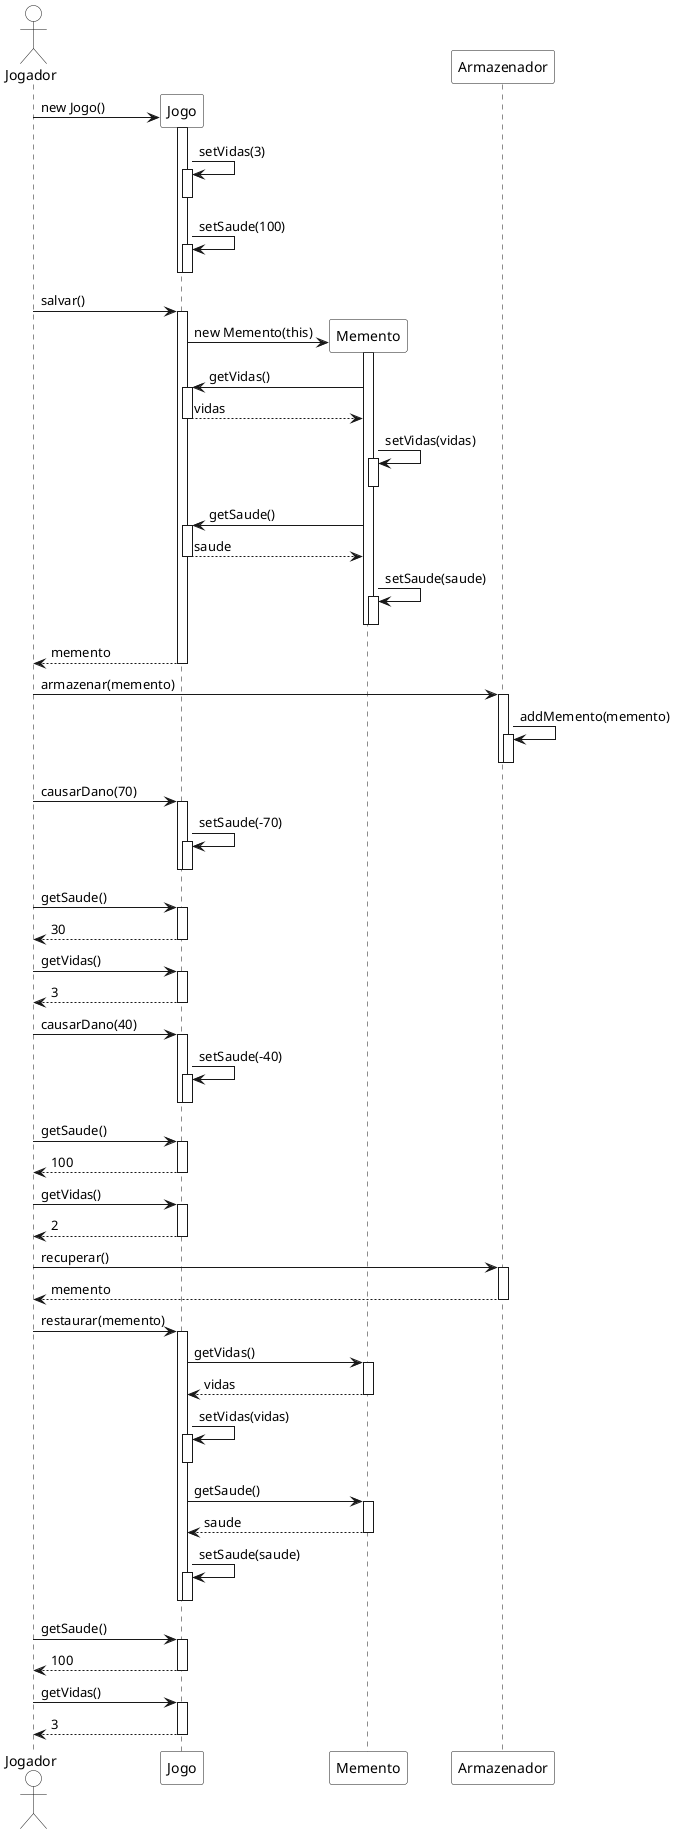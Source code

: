 @startuml
skinparam ActorBackgroundColor white
skinparam ParticipantBackgroundColor white

actor Jogador as jogador
participant Jogo as jogo
participant Memento as memento
participant Armazenador as armazenador


jogador -> jogo **: new Jogo()
activate jogo
	jogo -> jogo ++: setVidas(3)
	deactivate

	jogo -> jogo ++: setSaude(100)
	deactivate
deactivate

jogador -> jogo ++: salvar()
	jogo -> memento **: new Memento(this)
	activate memento
	
		memento -> jogo ++: getVidas()
		return vidas
		
		memento -> memento ++: setVidas(vidas)
		deactivate
		
		memento -> jogo ++: getSaude()
		return saude
		
		memento -> memento ++: setSaude(saude)
		deactivate
	deactivate
		
return memento

jogador -> armazenador ++: armazenar(memento)
	armazenador -> armazenador ++: addMemento(memento)
	deactivate
deactivate


jogador -> jogo ++: causarDano(70)
	jogo -> jogo ++: setSaude(-70)
	deactivate
deactivate

jogador -> jogo ++: getSaude()
return 30

jogador -> jogo ++: getVidas()
return 3

jogador -> jogo ++: causarDano(40)
	jogo -> jogo ++: setSaude(-40)
	deactivate
deactivate

jogador -> jogo ++: getSaude()
return 100

jogador -> jogo ++: getVidas()
return 2

jogador -> armazenador ++: recuperar()
return memento

jogador -> jogo ++: restaurar(memento)
	jogo -> memento ++: getVidas()
	return vidas
	
	jogo -> jogo ++: setVidas(vidas)
	deactivate
	
	jogo -> memento ++: getSaude()
	return saude
	
	jogo -> jogo ++: setSaude(saude)
	deactivate
deactivate

jogador -> jogo ++: getSaude()
return 100

jogador -> jogo ++: getVidas()
return 3

@enduml